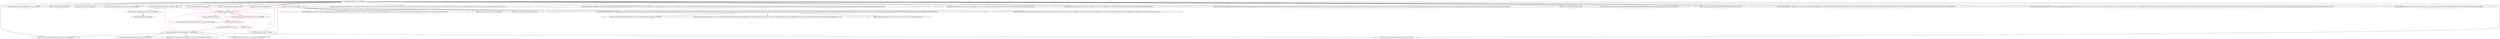 strict digraph G {
ratio=compress;
"http://stackoverflow.com/---19488:end" -> "http://cdn.sstatic.net/Js/stub.en.js?v=f79ea677275d";
"http://stackoverflow.com/---19488:end" -> "http://cdn.sstatic.net/stackoverflow/all.css?v=21e2177a80d8";
"http://stackoverflow.com/---19488:end" -> "http://i.stack.imgur.com/xKsQb.png";
"http://stackoverflow.com/---19488:end" -> "http://i.stack.imgur.com/tKsDb.png";
"http://stackoverflow.com/---19488:end" -> "http://cdn.sstatic.net/img/share-sprite-new.svg?v=7966d6d82b78";
"http://stackoverflow.com/---19488:end" -> "http://cdn.sstatic.net/stackoverflow/img/sprites.svg?v=1bc6a0c03b68";
"http://stackoverflow.com/---19488:end" -> "http://cdn.sstatic.net/Img/mini-hero-bg.png?v=7f269bbbdb22";
"http://stackoverflow.com/---19488:end" -> "http://cdn.sstatic.net/Img/sprite-herobox.png?v=d173774f3a9f";
"http://stackoverflow.com/---19488:end" -> "http://static.adzerk.net/ados.js";
"http://stackoverflow.com/---19488:end" -> "http://www.google-analytics.com/analytics.js";
"http://stackoverflow.com/---19488:end" -> "http://edge.quantserve.com/quant.js";
"http://stackoverflow.com/---19488:end" -> "http://b.scorecardresearch.com/beacon.js";
"http://ajax.googleapis.com/ajax/libs/jquery/1.7.1/jquery.min.js" -> "http://cdn.sstatic.net/img/favicons-sprite16.png?v=fddce2e0664fc366fd231694e681377";
"http://cdn.sstatic.net/Js/stub.en.js?v=f79ea677275d" -> "http://cdn.sstatic.net/Js/full-anon.en.js?v=c5525e7a9906";
"http://stackoverflow.com/---19488:end" -> "http://www.google-analytics.com/collect?v=1&_v=j33&a=1165883&t=pageview&_s=1&dl=http%3A%2F%2Fstackoverflow.com%2F&ul=en-us&de=UTF-8&dt=Stack%20Overflow&sd=24-bit&sr=1920x1200&vp=1830x1055&je=1&fl=17.0%20r0&_u=AACAAAQBI~&jid=&cid=1232355954.1434373122&tid=UA-5620270-1&z=183277713";
"http://stackoverflow.com/---19488:end" -> "http://pixel.quantserve.com/pixel;r=1878758578;a=p-c1rF4kxgLUzNc;fpan=0;fpa=P0-1946119077-1434373122237;ns=0;ce=1;cm=;je=1;sr=1920x1200x24;enc=n;dst=1;et=1434373153862;tzo=240;ref=;url=http%3A%2F%2Fstackoverflow.com%2F;ogl=type.website%2Cimage.http%3A%2F%2Fcdn%252Esstatic%252Enet%2Fstackoverflow%2Fimg%2Fapple-touch-icon%402%252Epng%3Fv%3Dea71a5211a91%2Ctitle.Stack%20Overflow%2Cdescription.Q%26A%20for%20professional%20and%20enthusiast%20programmers%2Curl.http%3A%2F%2Fstackoverflow%252Ecom%2F";
"http://static.adzerk.net/ados.js" -> "http://engine.adzerk.net/ados?t=1434373153869&request={%22Placements%22:[{%22A%22:22,%22S%22:8277,%22D%22:%22adzerk1518586457%22,%22ATA%22:[17,2221],%22Z%22:45}],%22Keywords%22:%22undefined%22,%22Referrer%22:%22%22,%22IsAsync%22:true}";
"http://stackoverflow.com/---19488:end" -> "http://b.scorecardresearch.com/b?c1=2&c2=17440561&ns__t=1434373153861&ns_c=UTF-8&c8=Stack%20Overflow&c7=http%3A%2F%2Fstackoverflow.com%2F&c9=";
"http://stackoverflow.com/---19488:end" -> "http://b.scorecardresearch.com/b2?c1=2&c2=17440561&ns__t=1425137796640&ns_c=UTF-8&c8=Stack%20Overflow&c7=http%3A%2F%2Fstackoverflow.com%2F&c9=";
"http://static.adzerk.net/ados.js" -> "http://static.adzerk.net/Extensions/adFeedback.js";
"http://static.adzerk.net/ados.js" -> "http://static.adzerk.net/Extensions/adFeedback.css";
"http://cdn.sstatic.net/Js/full-anon.en.js?v=c5525e7a9906" -> "http://stackoverflow.com/gps/event";
"http://static.adzerk.net/ados.js" -> "http://view.atdmt.com/MRT/iview/478350399/direct;wi.220;hi.250/01?click=http://engine.adzerk.net/r?e=eyJhdiI6NDM3LCJhdCI6MTcsImJ0IjowLCJjbSI6MjEzNzQ3LCJjaCI6MTE3OCwiY3IiOjcyNTg2OSwiZGkiOiI2MGUxZDI3MzNiODI0MGQxOGI1OGM0YWVhODljNjQzMyIsImRtIjoxLCJmYyI6NzU2MTgxLCJmbCI6NDY5MDk4LCJpcCI6IjEyOC4zMC43OS45IiwibnciOjIyLCJwYyI6MywicHIiOjU3OTMsInJ0IjoyLCJzdCI6ODI3NywidWsiOiJ1ZTEtNTkxMGY0OTQ5ZTg3NGRkMjgzMWU2ZjkxMWE0OGJiMjciLCJ6biI6NDUsInRzIjoxNDI1MTM3NzkwNTEzLCJiZiI6dHJ1ZSwicG4iOiJhZHplcmsxNTE4NTg2NDU3IiwidXIiOm51bGx9&s=Jce3Ee-l-qvPpN6UAnYgMVd-nTE&url=%u";
"http://stackoverflow.com/---19488:end" -> "http://engine.adzerk.net/i.gif?e=eyJhdiI6NDM3LCJhdCI6MTcsImJ0IjowLCJjbSI6MjEzNzQ3LCJjaCI6MTE3OCwiY3IiOjcyNTg2OSwiZGkiOiI2MGUxZDI3MzNiODI0MGQxOGI1OGM0YWVhODljNjQzMyIsImRtIjoxLCJmYyI6NzU2MTgxLCJmbCI6NDY5MDk4LCJpcCI6IjEyOC4zMC43OS45IiwibnciOjIyLCJwYyI6MywicHIiOjU3OTMsInJ0IjoyLCJzdCI6ODI3NywidWsiOiJ1ZTEtNTkxMGY0OTQ5ZTg3NGRkMjgzMWU2ZjkxMWE0OGJiMjciLCJ6biI6NDUsInRzIjoxNDI1MTM3NzkwNTEzLCJiZiI6dHJ1ZSwicG4iOiJhZHplcmsxNTE4NTg2NDU3IiwiZnEiOjF9&s=Y-X32WvjBfDgicq6FPTyWq9TvgM";
"http://view.atdmt.com/MRT/iview/478350399/direct;wi.220;hi.250/01?click=http://engine.adzerk.net/r?e=eyJhdiI6NDM3LCJhdCI6MTcsImJ0IjowLCJjbSI6MjEzNzQ3LCJjaCI6MTE3OCwiY3IiOjcyNTg2OSwiZGkiOiI2MGUxZDI3MzNiODI0MGQxOGI1OGM0YWVhODljNjQzMyIsImRtIjoxLCJmYyI6NzU2MTgxLCJmbCI6NDY5MDk4LCJpcCI6IjEyOC4zMC43OS45IiwibnciOjIyLCJwYyI6MywicHIiOjU3OTMsInJ0IjoyLCJzdCI6ODI3NywidWsiOiJ1ZTEtNTkxMGY0OTQ5ZTg3NGRkMjgzMWU2ZjkxMWE0OGJiMjciLCJ6biI6NDUsInRzIjoxNDI1MTM3NzkwNTEzLCJiZiI6dHJ1ZSwicG4iOiJhZHplcmsxNTE4NTg2NDU3IiwidXIiOm51bGx9&s=Jce3Ee-l-qvPpN6UAnYgMVd-nTE&url=%u" -> "http://cdn.atdmt.com/ds/NMMRTRUMTCRF/141212_StaticRebuild/websites_manage_ft_220x250.gif";
"http://view.atdmt.com/MRT/iview/478350399/direct;wi.220;hi.250/01?click=http://engine.adzerk.net/r?e=eyJhdiI6NDM3LCJhdCI6MTcsImJ0IjowLCJjbSI6MjEzNzQ3LCJjaCI6MTE3OCwiY3IiOjcyNTg2OSwiZGkiOiI2MGUxZDI3MzNiODI0MGQxOGI1OGM0YWVhODljNjQzMyIsImRtIjoxLCJmYyI6NzU2MTgxLCJmbCI6NDY5MDk4LCJpcCI6IjEyOC4zMC43OS45IiwibnciOjIyLCJwYyI6MywicHIiOjU3OTMsInJ0IjoyLCJzdCI6ODI3NywidWsiOiJ1ZTEtNTkxMGY0OTQ5ZTg3NGRkMjgzMWU2ZjkxMWE0OGJiMjciLCJ6biI6NDUsInRzIjoxNDI1MTM3NzkwNTEzLCJiZiI6dHJ1ZSwicG4iOiJhZHplcmsxNTE4NTg2NDU3IiwidXIiOm51bGx9&s=Jce3Ee-l-qvPpN6UAnYgMVd-nTE&url=%u" -> "https://cdn.doubleverify.com/dvtp_src.js?ctx=2111880&cmp=RUMTCRF01833MRT&sid=478350399&plc=478350399&num=&adid=&advid=1611&adsrv=2&region=30&btreg=478350399&btadsrv=atdmt&crt=344797862&crtname=&chnl=&unit=&pid=&uid=&dvtagver=6.1.src";
"http://view.atdmt.com/MRT/iview/478350399/direct;wi.220;hi.250/01?click=http://engine.adzerk.net/r?e=eyJhdiI6NDM3LCJhdCI6MTcsImJ0IjowLCJjbSI6MjEzNzQ3LCJjaCI6MTE3OCwiY3IiOjcyNTg2OSwiZGkiOiI2MGUxZDI3MzNiODI0MGQxOGI1OGM0YWVhODljNjQzMyIsImRtIjoxLCJmYyI6NzU2MTgxLCJmbCI6NDY5MDk4LCJpcCI6IjEyOC4zMC43OS45IiwibnciOjIyLCJwYyI6MywicHIiOjU3OTMsInJ0IjoyLCJzdCI6ODI3NywidWsiOiJ1ZTEtNTkxMGY0OTQ5ZTg3NGRkMjgzMWU2ZjkxMWE0OGJiMjciLCJ6biI6NDUsInRzIjoxNDI1MTM3NzkwNTEzLCJiZiI6dHJ1ZSwicG4iOiJhZHplcmsxNTE4NTg2NDU3IiwidXIiOm51bGx9&s=Jce3Ee-l-qvPpN6UAnYgMVd-nTE&url=%u" -> "https://c.betrad.com/surly.js?;ad_w=300;ad_h=250;coid=343;nid=11908;check_container=true";
"http://stackoverflow.com/---19488:end" -> "http://clc.stackoverflow.com/j/p?d=hireme";
"http://ajax.googleapis.com/ajax/libs/jquery/1.7.1/jquery.min.js" -> "http://cdn.sstatic.net/clc/styles/jobs.min.css?v=202e16fd8420";
"http://stackoverflow.com/---19488:end" -> "http://clc.stackoverflow.com/j/i?an=Y5pzpLi0WfGSBwMQMDEyMLMyMjAxsDMCeRxgIYYjHUwM3nqSNxL0F9gzgWUZuRiA8h0NWMVz--Z7cNq1tFr-BAA";
"http://stackoverflow.com/---19488:end" -> "http://careers.stackoverflow.com/gethired/i/qKJITU4y8AV-q2Ub3BmKkcW-2yFdC";
"http://stackoverflow.com/---19488:end" -> "http://cdn.sstatic.net/Js/stub.en.js?v=f79ea677275d";
"http://stackoverflow.com/---19488:end" -> "http://cdn.sstatic.net/stackoverflow/all.css?v=21e2177a80d8";
"http://stackoverflow.com/---19488:end" -> "http://i.stack.imgur.com/xKsQb.png";
"http://stackoverflow.com/---19488:end" -> "http://i.stack.imgur.com/tKsDb.png";
"http://stackoverflow.com/---19488:end" -> "http://cdn.sstatic.net/img/share-sprite-new.svg?v=7966d6d82b78";
"http://stackoverflow.com/---19488:end" -> "http://static.adzerk.net/ados.js";
"http://stackoverflow.com/---19488:end" -> "http://www.google-analytics.com/analytics.js";
"http://stackoverflow.com/---19488:end" -> "http://edge.quantserve.com/quant.js";
"http://stackoverflow.com/---19488:end" -> "http://b.scorecardresearch.com/beacon.js";
"http://ajax.googleapis.com/ajax/libs/jquery/1.7.1/jquery.min.js" -> "http://cdn.sstatic.net/stackoverflow/img/sprites.svg?v=1bc6a0c03b68";
"http://ajax.googleapis.com/ajax/libs/jquery/1.7.1/jquery.min.js" -> "http://cdn.sstatic.net/Img/mini-hero-bg.png?v=7f269bbbdb22";
"http://ajax.googleapis.com/ajax/libs/jquery/1.7.1/jquery.min.js" -> "http://cdn.sstatic.net/Img/sprite-herobox.png?v=d173774f3a9f";
"http://ajax.googleapis.com/ajax/libs/jquery/1.7.1/jquery.min.js" -> "http://cdn.sstatic.net/img/favicons-sprite16.png?v=fddce2e0664fc366fd231694e681377";
"http://cdn.sstatic.net/Js/stub.en.js?v=f79ea677275d" -> "http://cdn.sstatic.net/Js/full-anon.en.js?v=c5525e7a9906";
"http://static.adzerk.net/ados.js" -> "http://engine.adzerk.net/ados?t=1434373180206&request={%22Placements%22:[{%22A%22:22,%22S%22:8277,%22D%22:%22adzerk1518586457%22,%22ATA%22:[17,2221],%22Z%22:45}],%22Keywords%22:%22undefined%22,%22Referrer%22:%22%22,%22IsAsync%22:true}";
"http://stackoverflow.com/---19488:end" -> "http://www.google-analytics.com/collect?v=1&_v=j33&a=106373636&t=pageview&_s=1&dl=http%3A%2F%2Fstackoverflow.com%2F&ul=en-us&de=UTF-8&dt=Stack%20Overflow&sd=24-bit&sr=1920x1200&vp=1830x1055&je=1&fl=17.0%20r0&_u=AACAAAQBI~&jid=&cid=1232355954.1434373122&tid=UA-5620270-1&z=1084858161";
"http://stackoverflow.com/---19488:end" -> "http://pixel.quantserve.com/pixel;r=182767106;a=p-c1rF4kxgLUzNc;fpan=0;fpa=P0-1946119077-1434373122237;ns=0;ce=1;cm=;je=1;sr=1920x1200x24;enc=n;dst=1;et=1434373180215;tzo=240;ref=;url=http%3A%2F%2Fstackoverflow.com%2F;ogl=type.website%2Cimage.http%3A%2F%2Fcdn%252Esstatic%252Enet%2Fstackoverflow%2Fimg%2Fapple-touch-icon%402%252Epng%3Fv%3Dea71a5211a91%2Ctitle.Stack%20Overflow%2Cdescription.Q%26A%20for%20professional%20and%20enthusiast%20programmers%2Curl.http%3A%2F%2Fstackoverflow%252Ecom%2F";
"http://static.adzerk.net/ados.js" -> "http://static.adzerk.net/Extensions/adFeedback.js";
"http://static.adzerk.net/ados.js" -> "http://static.adzerk.net/Extensions/adFeedback.css";
"http://stackoverflow.com/---19488:end" -> "http://b.scorecardresearch.com/b?c1=2&c2=17440561&ns__t=1434373180214&ns_c=UTF-8&c8=Stack%20Overflow&c7=http%3A%2F%2Fstackoverflow.com%2F&c9=";
"http://stackoverflow.com/---19488:end" -> "http://b.scorecardresearch.com/b2?c1=2&c2=17440561&ns__t=1425137796640&ns_c=UTF-8&c8=Stack%20Overflow&c7=http%3A%2F%2Fstackoverflow.com%2F&c9=";
"http://cdn.sstatic.net/Js/full-anon.en.js?v=c5525e7a9906" -> "http://stackoverflow.com/gps/event";
"http://static.adzerk.net/ados.js" -> "http://view.atdmt.com/MRT/iview/478350399/direct;wi.220;hi.250/01?click=http://engine.adzerk.net/r?e=eyJhdiI6NDM3LCJhdCI6MTcsImJ0IjowLCJjbSI6MjEzNzQ3LCJjaCI6MTE3OCwiY3IiOjcyNTg2OSwiZGkiOiI2MGUxZDI3MzNiODI0MGQxOGI1OGM0YWVhODljNjQzMyIsImRtIjoxLCJmYyI6NzU2MTgxLCJmbCI6NDY5MDk4LCJpcCI6IjEyOC4zMC43OS45IiwibnciOjIyLCJwYyI6MywicHIiOjU3OTMsInJ0IjoyLCJzdCI6ODI3NywidWsiOiJ1ZTEtNTkxMGY0OTQ5ZTg3NGRkMjgzMWU2ZjkxMWE0OGJiMjciLCJ6biI6NDUsInRzIjoxNDI1MTM3NzkwNTEzLCJiZiI6dHJ1ZSwicG4iOiJhZHplcmsxNTE4NTg2NDU3IiwidXIiOm51bGx9&s=Jce3Ee-l-qvPpN6UAnYgMVd-nTE&url=%u";
"http://stackoverflow.com/---19488:end" -> "http://engine.adzerk.net/i.gif?e=eyJhdiI6NDM3LCJhdCI6MTcsImJ0IjowLCJjbSI6MjEzNzQ3LCJjaCI6MTE3OCwiY3IiOjcyNTg2OSwiZGkiOiI2MGUxZDI3MzNiODI0MGQxOGI1OGM0YWVhODljNjQzMyIsImRtIjoxLCJmYyI6NzU2MTgxLCJmbCI6NDY5MDk4LCJpcCI6IjEyOC4zMC43OS45IiwibnciOjIyLCJwYyI6MywicHIiOjU3OTMsInJ0IjoyLCJzdCI6ODI3NywidWsiOiJ1ZTEtNTkxMGY0OTQ5ZTg3NGRkMjgzMWU2ZjkxMWE0OGJiMjciLCJ6biI6NDUsInRzIjoxNDI1MTM3NzkwNTEzLCJiZiI6dHJ1ZSwicG4iOiJhZHplcmsxNTE4NTg2NDU3IiwiZnEiOjF9&s=Y-X32WvjBfDgicq6FPTyWq9TvgM";
"http://view.atdmt.com/MRT/iview/478350399/direct;wi.220;hi.250/01?click=http://engine.adzerk.net/r?e=eyJhdiI6NDM3LCJhdCI6MTcsImJ0IjowLCJjbSI6MjEzNzQ3LCJjaCI6MTE3OCwiY3IiOjcyNTg2OSwiZGkiOiI2MGUxZDI3MzNiODI0MGQxOGI1OGM0YWVhODljNjQzMyIsImRtIjoxLCJmYyI6NzU2MTgxLCJmbCI6NDY5MDk4LCJpcCI6IjEyOC4zMC43OS45IiwibnciOjIyLCJwYyI6MywicHIiOjU3OTMsInJ0IjoyLCJzdCI6ODI3NywidWsiOiJ1ZTEtNTkxMGY0OTQ5ZTg3NGRkMjgzMWU2ZjkxMWE0OGJiMjciLCJ6biI6NDUsInRzIjoxNDI1MTM3NzkwNTEzLCJiZiI6dHJ1ZSwicG4iOiJhZHplcmsxNTE4NTg2NDU3IiwidXIiOm51bGx9&s=Jce3Ee-l-qvPpN6UAnYgMVd-nTE&url=%u" -> "http://cdn.atdmt.com/ds/NMMRTRUMTCRF/141212_StaticRebuild/websites_manage_ft_220x250.gif";
"http://view.atdmt.com/MRT/iview/478350399/direct;wi.220;hi.250/01?click=http://engine.adzerk.net/r?e=eyJhdiI6NDM3LCJhdCI6MTcsImJ0IjowLCJjbSI6MjEzNzQ3LCJjaCI6MTE3OCwiY3IiOjcyNTg2OSwiZGkiOiI2MGUxZDI3MzNiODI0MGQxOGI1OGM0YWVhODljNjQzMyIsImRtIjoxLCJmYyI6NzU2MTgxLCJmbCI6NDY5MDk4LCJpcCI6IjEyOC4zMC43OS45IiwibnciOjIyLCJwYyI6MywicHIiOjU3OTMsInJ0IjoyLCJzdCI6ODI3NywidWsiOiJ1ZTEtNTkxMGY0OTQ5ZTg3NGRkMjgzMWU2ZjkxMWE0OGJiMjciLCJ6biI6NDUsInRzIjoxNDI1MTM3NzkwNTEzLCJiZiI6dHJ1ZSwicG4iOiJhZHplcmsxNTE4NTg2NDU3IiwidXIiOm51bGx9&s=Jce3Ee-l-qvPpN6UAnYgMVd-nTE&url=%u" -> "https://cdn.doubleverify.com/dvtp_src.js?ctx=2111880&cmp=RUMTCRF01833MRT&sid=478350399&plc=478350399&num=&adid=&advid=1611&adsrv=2&region=30&btreg=478350399&btadsrv=atdmt&crt=344797862&crtname=&chnl=&unit=&pid=&uid=&dvtagver=6.1.src";
"http://view.atdmt.com/MRT/iview/478350399/direct;wi.220;hi.250/01?click=http://engine.adzerk.net/r?e=eyJhdiI6NDM3LCJhdCI6MTcsImJ0IjowLCJjbSI6MjEzNzQ3LCJjaCI6MTE3OCwiY3IiOjcyNTg2OSwiZGkiOiI2MGUxZDI3MzNiODI0MGQxOGI1OGM0YWVhODljNjQzMyIsImRtIjoxLCJmYyI6NzU2MTgxLCJmbCI6NDY5MDk4LCJpcCI6IjEyOC4zMC43OS45IiwibnciOjIyLCJwYyI6MywicHIiOjU3OTMsInJ0IjoyLCJzdCI6ODI3NywidWsiOiJ1ZTEtNTkxMGY0OTQ5ZTg3NGRkMjgzMWU2ZjkxMWE0OGJiMjciLCJ6biI6NDUsInRzIjoxNDI1MTM3NzkwNTEzLCJiZiI6dHJ1ZSwicG4iOiJhZHplcmsxNTE4NTg2NDU3IiwidXIiOm51bGx9&s=Jce3Ee-l-qvPpN6UAnYgMVd-nTE&url=%u" -> "https://c.betrad.com/surly.js?;ad_w=300;ad_h=250;coid=343;nid=11908;check_container=true";
"http://stackoverflow.com/---19488:end" -> "http://clc.stackoverflow.com/j/p?d=hireme";
"http://ajax.googleapis.com/ajax/libs/jquery/1.7.1/jquery.min.js" -> "http://cdn.sstatic.net/clc/styles/jobs.min.css?v=202e16fd8420";
"http://stackoverflow.com/---19488:end" -> "http://clc.stackoverflow.com/j/i?an=Y5pzpLi0WfGSBwMQMDEyMLMyMjAxsDMCeRxgIYYjHUwM3nqSNxL0F9gzgWUZuRiA8h0NWMVz--Z7cNq1tFr-BAA";
"http://stackoverflow.com/---19488:end" -> "http://careers.stackoverflow.com/gethired/i/qKJITU4y8AV-q2Ub3BmKkcW-2yFdC";
"http://stackoverflow.com/---0:7" -> "http://stackoverflow.com/---8:8"[color=red];
"http://stackoverflow.com/---8:8" -> "http://stackoverflow.com/---9:9"[color=red];
"http://stackoverflow.com/---9:9" -> "http://stackoverflow.com/---10:16"[color=red];
"http://stackoverflow.com/---10:16" -> "http://stackoverflow.com/---17:19487"[color=red];
"http://stackoverflow.com/---17:19487" -> "http://stackoverflow.com/---19488:end"[color=red];
"http://stackoverflow.com/---0:7" -> "//cdn.sstatic.net/stackoverflow/img/favicon.ico?v=00a326f96f68"[color=red];
"//cdn.sstatic.net/stackoverflow/img/favicon.ico?v=00a326f96f68" -> "http://stackoverflow.com/---0:7"[color=red]
"http://stackoverflow.com/---8:8" -> "//cdn.sstatic.net/stackoverflow/img/apple-touch-icon.png?v=41f6e13ade69"[color=red];
"//cdn.sstatic.net/stackoverflow/img/apple-touch-icon.png?v=41f6e13ade69" -> "http://stackoverflow.com/---0:7"[color=red];
"http://stackoverflow.com/---9:9" -> "/opensearch.xml"[color=red];
"/opensearch.xml" -> "http://stackoverflow.com/---0:7"[color=red];
"http://stackoverflow.com/---10:16" -> "http://ajax.googleapis.com/ajax/libs/jquery/1.7.1/jquery.min.js"[color=red];
"http://ajax.googleapis.com/ajax/libs/jquery/1.7.1/jquery.min.js" -> "http://stackoverflow.com/---0:7"[color=red];
"http://stackoverflow.com/---17:19487" -> "http://stackoverflow.com/---0:7"[color=red];
"http://ajax.googleapis.com/ajax/libs/jquery/1.7.1/jquery.min.js" -> "http://cdn.sstatic.net/Js/stub.en.js?v=f79ea677275d"[color=red];
"http://cdn.sstatic.net/Js/stub.en.js?v=f79ea677275d" -> "http://stackoverflow.com/---0:7"[color=red];
"http://ajax.googleapis.com/ajax/libs/jquery/1.7.1/jquery.min.js" -> "http://stackoverflow.com/---0:7"[color=red];
"http://b.scorecardresearch.com/beacon.js" -> "http://stackoverflow.com/---0:7"[color=red];
"http://www.google-analytics.com/analytics.js" -> "http://stackoverflow.com/---0:7"[color=red];
"http://edge.quantserve.com/quant.js" -> "http://stackoverflow.com/---0:7"[color=red];
"http://static.adzerk.net/ados.js" -> "http://stackoverflow.com/---0:7"[color=red];
}
